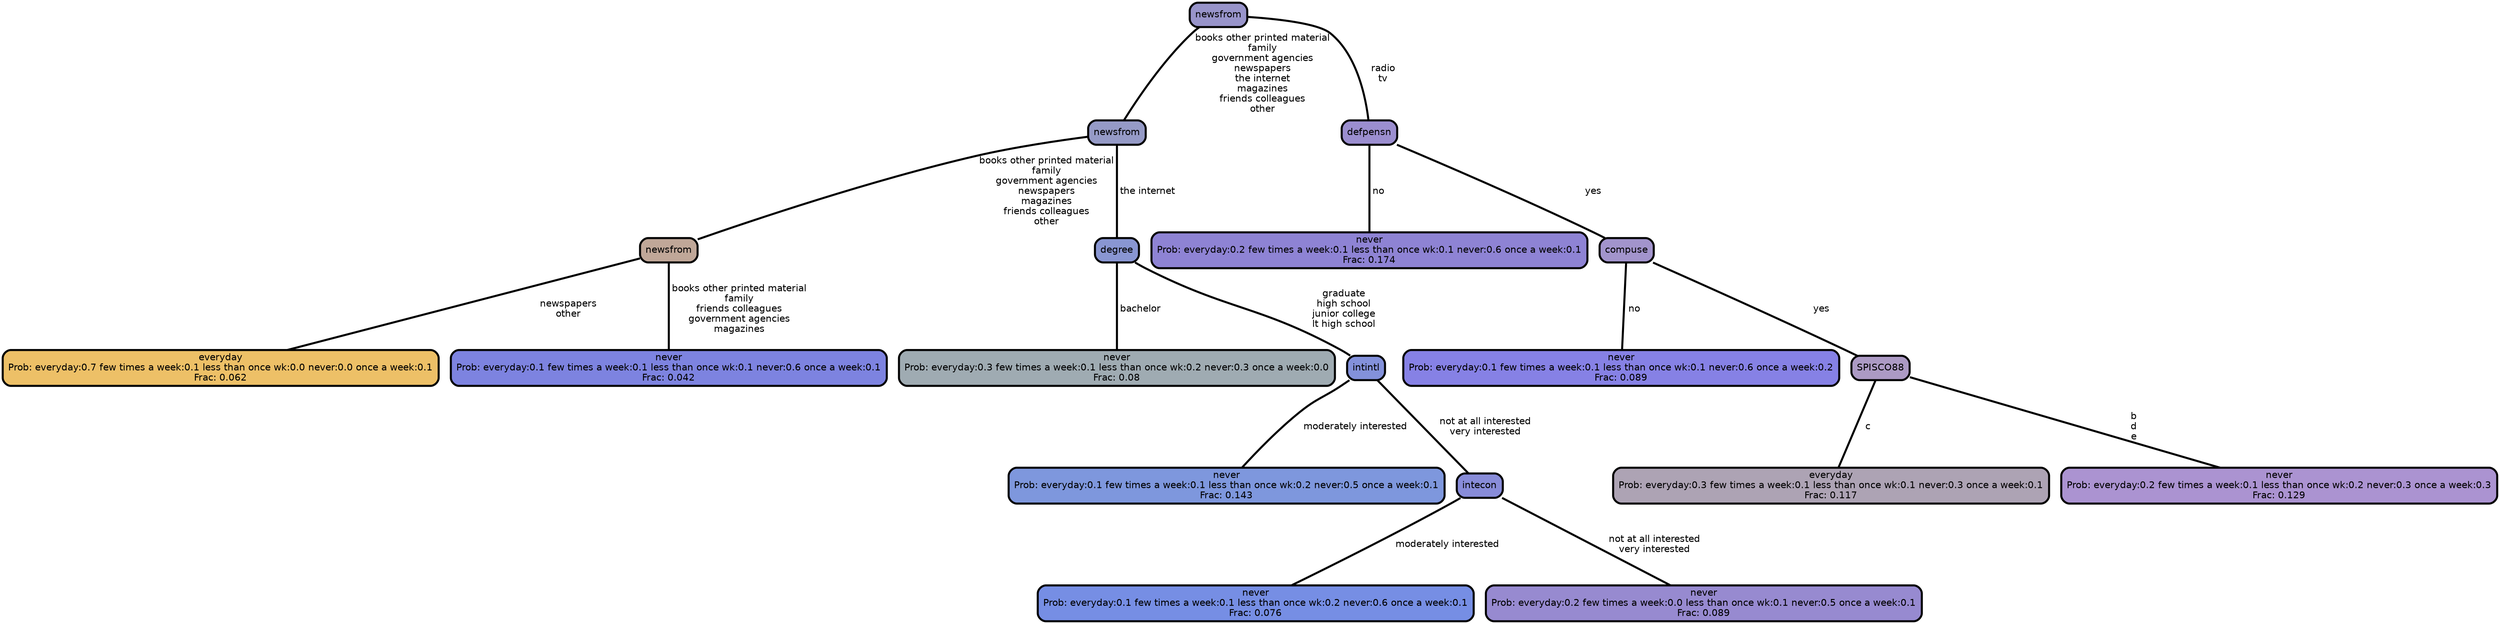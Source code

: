 graph Tree {
node [shape=box, style="filled, rounded",color="black",penwidth="3",fontcolor="black",                 fontname=helvetica] ;
graph [ranksep="0 equally", splines=straight,                 bgcolor=transparent, dpi=200] ;
edge [fontname=helvetica, color=black] ;
0 [label="everyday
Prob: everyday:0.7 few times a week:0.1 less than once wk:0.0 never:0.0 once a week:0.1
Frac: 0.062", fillcolor="#edc067"] ;
1 [label="newsfrom", fillcolor="#c0a798"] ;
2 [label="never
Prob: everyday:0.1 few times a week:0.1 less than once wk:0.1 never:0.6 once a week:0.1
Frac: 0.042", fillcolor="#7d83e0"] ;
3 [label="newsfrom", fillcolor="#959ac6"] ;
4 [label="never
Prob: everyday:0.3 few times a week:0.1 less than once wk:0.2 never:0.3 once a week:0.0
Frac: 0.08", fillcolor="#9fabb2"] ;
5 [label="degree", fillcolor="#8996d2"] ;
6 [label="never
Prob: everyday:0.1 few times a week:0.1 less than once wk:0.2 never:0.5 once a week:0.1
Frac: 0.143", fillcolor="#7e97dd"] ;
7 [label="intintl", fillcolor="#8391db"] ;
8 [label="never
Prob: everyday:0.1 few times a week:0.1 less than once wk:0.2 never:0.6 once a week:0.1
Frac: 0.076", fillcolor="#768ee4"] ;
9 [label="intecon", fillcolor="#888cd9"] ;
10 [label="never
Prob: everyday:0.2 few times a week:0.0 less than once wk:0.1 never:0.5 once a week:0.1
Frac: 0.089", fillcolor="#978ad0"] ;
11 [label="newsfrom", fillcolor="#9894ca"] ;
12 [label="never
Prob: everyday:0.2 few times a week:0.1 less than once wk:0.1 never:0.6 once a week:0.1
Frac: 0.174", fillcolor="#8e83d4"] ;
13 [label="defpensn", fillcolor="#9b8ecf"] ;
14 [label="never
Prob: everyday:0.1 few times a week:0.1 less than once wk:0.1 never:0.6 once a week:0.2
Frac: 0.089", fillcolor="#8681e5"] ;
15 [label="compuse", fillcolor="#a294cc"] ;
16 [label="everyday
Prob: everyday:0.3 few times a week:0.1 less than once wk:0.1 never:0.3 once a week:0.1
Frac: 0.117", fillcolor="#ada3b4"] ;
17 [label="SPISCO88", fillcolor="#ac9ac4"] ;
18 [label="never
Prob: everyday:0.2 few times a week:0.1 less than once wk:0.2 never:0.3 once a week:0.3
Frac: 0.129", fillcolor="#ab93d1"] ;
1 -- 0 [label=" newspapers\n other",penwidth=3] ;
1 -- 2 [label=" books other printed material\n family\n friends colleagues\n government agencies\n magazines",penwidth=3] ;
3 -- 1 [label=" books other printed material\n family\n government agencies\n newspapers\n magazines\n friends colleagues\n other",penwidth=3] ;
3 -- 5 [label=" the internet",penwidth=3] ;
5 -- 4 [label=" bachelor",penwidth=3] ;
5 -- 7 [label=" graduate\n high school\n junior college\n lt high school",penwidth=3] ;
7 -- 6 [label=" moderately interested",penwidth=3] ;
7 -- 9 [label=" not at all interested\n very interested",penwidth=3] ;
9 -- 8 [label=" moderately interested",penwidth=3] ;
9 -- 10 [label=" not at all interested\n very interested",penwidth=3] ;
11 -- 3 [label=" books other printed material\n family\n government agencies\n newspapers\n the internet\n magazines\n friends colleagues\n other",penwidth=3] ;
11 -- 13 [label=" radio\n tv",penwidth=3] ;
13 -- 12 [label=" no",penwidth=3] ;
13 -- 15 [label=" yes",penwidth=3] ;
15 -- 14 [label=" no",penwidth=3] ;
15 -- 17 [label=" yes",penwidth=3] ;
17 -- 16 [label=" c",penwidth=3] ;
17 -- 18 [label=" b\n d\n e",penwidth=3] ;
{rank = same;}}